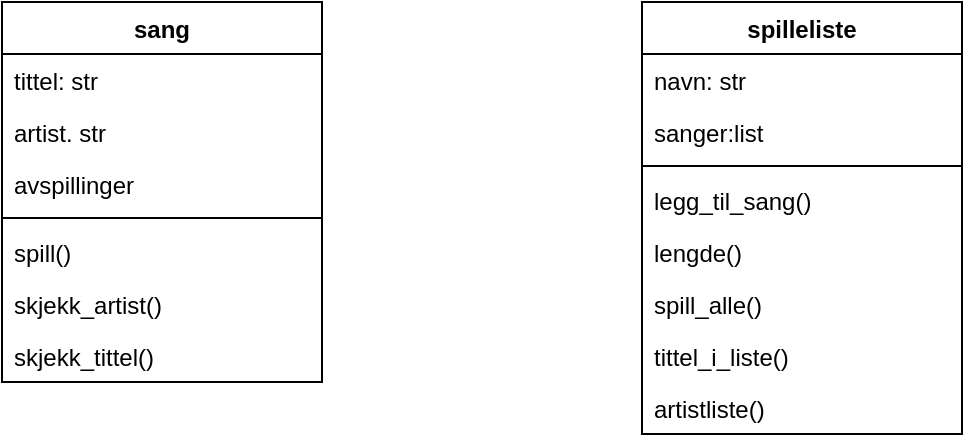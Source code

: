 <mxfile version="22.1.2" type="device">
  <diagram name="Page-1" id="HoIGlYMcJnXGueVGSy4g">
    <mxGraphModel dx="954" dy="617" grid="1" gridSize="10" guides="1" tooltips="1" connect="1" arrows="1" fold="1" page="1" pageScale="1" pageWidth="827" pageHeight="1169" math="0" shadow="0">
      <root>
        <mxCell id="0" />
        <mxCell id="1" parent="0" />
        <mxCell id="uhfhzgCKbOuD-7p1iuUP-1" value="sang" style="swimlane;fontStyle=1;align=center;verticalAlign=top;childLayout=stackLayout;horizontal=1;startSize=26;horizontalStack=0;resizeParent=1;resizeParentMax=0;resizeLast=0;collapsible=1;marginBottom=0;whiteSpace=wrap;html=1;" vertex="1" parent="1">
          <mxGeometry x="100" y="320" width="160" height="190" as="geometry" />
        </mxCell>
        <mxCell id="uhfhzgCKbOuD-7p1iuUP-2" value="tittel: str" style="text;strokeColor=none;fillColor=none;align=left;verticalAlign=top;spacingLeft=4;spacingRight=4;overflow=hidden;rotatable=0;points=[[0,0.5],[1,0.5]];portConstraint=eastwest;whiteSpace=wrap;html=1;" vertex="1" parent="uhfhzgCKbOuD-7p1iuUP-1">
          <mxGeometry y="26" width="160" height="26" as="geometry" />
        </mxCell>
        <mxCell id="uhfhzgCKbOuD-7p1iuUP-9" value="artist. str" style="text;strokeColor=none;fillColor=none;align=left;verticalAlign=top;spacingLeft=4;spacingRight=4;overflow=hidden;rotatable=0;points=[[0,0.5],[1,0.5]];portConstraint=eastwest;whiteSpace=wrap;html=1;" vertex="1" parent="uhfhzgCKbOuD-7p1iuUP-1">
          <mxGeometry y="52" width="160" height="26" as="geometry" />
        </mxCell>
        <mxCell id="uhfhzgCKbOuD-7p1iuUP-10" value="avspillinger" style="text;strokeColor=none;fillColor=none;align=left;verticalAlign=top;spacingLeft=4;spacingRight=4;overflow=hidden;rotatable=0;points=[[0,0.5],[1,0.5]];portConstraint=eastwest;whiteSpace=wrap;html=1;" vertex="1" parent="uhfhzgCKbOuD-7p1iuUP-1">
          <mxGeometry y="78" width="160" height="26" as="geometry" />
        </mxCell>
        <mxCell id="uhfhzgCKbOuD-7p1iuUP-3" value="" style="line;strokeWidth=1;fillColor=none;align=left;verticalAlign=middle;spacingTop=-1;spacingLeft=3;spacingRight=3;rotatable=0;labelPosition=right;points=[];portConstraint=eastwest;strokeColor=inherit;" vertex="1" parent="uhfhzgCKbOuD-7p1iuUP-1">
          <mxGeometry y="104" width="160" height="8" as="geometry" />
        </mxCell>
        <mxCell id="uhfhzgCKbOuD-7p1iuUP-4" value="spill()" style="text;strokeColor=none;fillColor=none;align=left;verticalAlign=top;spacingLeft=4;spacingRight=4;overflow=hidden;rotatable=0;points=[[0,0.5],[1,0.5]];portConstraint=eastwest;whiteSpace=wrap;html=1;" vertex="1" parent="uhfhzgCKbOuD-7p1iuUP-1">
          <mxGeometry y="112" width="160" height="26" as="geometry" />
        </mxCell>
        <mxCell id="uhfhzgCKbOuD-7p1iuUP-19" value="skjekk_artist()" style="text;strokeColor=none;fillColor=none;align=left;verticalAlign=top;spacingLeft=4;spacingRight=4;overflow=hidden;rotatable=0;points=[[0,0.5],[1,0.5]];portConstraint=eastwest;whiteSpace=wrap;html=1;" vertex="1" parent="uhfhzgCKbOuD-7p1iuUP-1">
          <mxGeometry y="138" width="160" height="26" as="geometry" />
        </mxCell>
        <mxCell id="uhfhzgCKbOuD-7p1iuUP-13" value="skjekk_tittel()" style="text;strokeColor=none;fillColor=none;align=left;verticalAlign=top;spacingLeft=4;spacingRight=4;overflow=hidden;rotatable=0;points=[[0,0.5],[1,0.5]];portConstraint=eastwest;whiteSpace=wrap;html=1;" vertex="1" parent="uhfhzgCKbOuD-7p1iuUP-1">
          <mxGeometry y="164" width="160" height="26" as="geometry" />
        </mxCell>
        <mxCell id="uhfhzgCKbOuD-7p1iuUP-5" value="spilleliste" style="swimlane;fontStyle=1;align=center;verticalAlign=top;childLayout=stackLayout;horizontal=1;startSize=26;horizontalStack=0;resizeParent=1;resizeParentMax=0;resizeLast=0;collapsible=1;marginBottom=0;whiteSpace=wrap;html=1;" vertex="1" parent="1">
          <mxGeometry x="420" y="320" width="160" height="216" as="geometry" />
        </mxCell>
        <mxCell id="uhfhzgCKbOuD-7p1iuUP-6" value="navn: str" style="text;strokeColor=none;fillColor=none;align=left;verticalAlign=top;spacingLeft=4;spacingRight=4;overflow=hidden;rotatable=0;points=[[0,0.5],[1,0.5]];portConstraint=eastwest;whiteSpace=wrap;html=1;" vertex="1" parent="uhfhzgCKbOuD-7p1iuUP-5">
          <mxGeometry y="26" width="160" height="26" as="geometry" />
        </mxCell>
        <mxCell id="uhfhzgCKbOuD-7p1iuUP-14" value="sanger:list" style="text;strokeColor=none;fillColor=none;align=left;verticalAlign=top;spacingLeft=4;spacingRight=4;overflow=hidden;rotatable=0;points=[[0,0.5],[1,0.5]];portConstraint=eastwest;whiteSpace=wrap;html=1;" vertex="1" parent="uhfhzgCKbOuD-7p1iuUP-5">
          <mxGeometry y="52" width="160" height="26" as="geometry" />
        </mxCell>
        <mxCell id="uhfhzgCKbOuD-7p1iuUP-7" value="" style="line;strokeWidth=1;fillColor=none;align=left;verticalAlign=middle;spacingTop=-1;spacingLeft=3;spacingRight=3;rotatable=0;labelPosition=right;points=[];portConstraint=eastwest;strokeColor=inherit;" vertex="1" parent="uhfhzgCKbOuD-7p1iuUP-5">
          <mxGeometry y="78" width="160" height="8" as="geometry" />
        </mxCell>
        <mxCell id="uhfhzgCKbOuD-7p1iuUP-8" value="legg_til_sang()" style="text;strokeColor=none;fillColor=none;align=left;verticalAlign=top;spacingLeft=4;spacingRight=4;overflow=hidden;rotatable=0;points=[[0,0.5],[1,0.5]];portConstraint=eastwest;whiteSpace=wrap;html=1;" vertex="1" parent="uhfhzgCKbOuD-7p1iuUP-5">
          <mxGeometry y="86" width="160" height="26" as="geometry" />
        </mxCell>
        <mxCell id="uhfhzgCKbOuD-7p1iuUP-15" value="lengde()" style="text;strokeColor=none;fillColor=none;align=left;verticalAlign=top;spacingLeft=4;spacingRight=4;overflow=hidden;rotatable=0;points=[[0,0.5],[1,0.5]];portConstraint=eastwest;whiteSpace=wrap;html=1;" vertex="1" parent="uhfhzgCKbOuD-7p1iuUP-5">
          <mxGeometry y="112" width="160" height="26" as="geometry" />
        </mxCell>
        <mxCell id="uhfhzgCKbOuD-7p1iuUP-16" value="spill_alle()" style="text;strokeColor=none;fillColor=none;align=left;verticalAlign=top;spacingLeft=4;spacingRight=4;overflow=hidden;rotatable=0;points=[[0,0.5],[1,0.5]];portConstraint=eastwest;whiteSpace=wrap;html=1;" vertex="1" parent="uhfhzgCKbOuD-7p1iuUP-5">
          <mxGeometry y="138" width="160" height="26" as="geometry" />
        </mxCell>
        <mxCell id="uhfhzgCKbOuD-7p1iuUP-17" value="tittel_i_liste()" style="text;strokeColor=none;fillColor=none;align=left;verticalAlign=top;spacingLeft=4;spacingRight=4;overflow=hidden;rotatable=0;points=[[0,0.5],[1,0.5]];portConstraint=eastwest;whiteSpace=wrap;html=1;" vertex="1" parent="uhfhzgCKbOuD-7p1iuUP-5">
          <mxGeometry y="164" width="160" height="26" as="geometry" />
        </mxCell>
        <mxCell id="uhfhzgCKbOuD-7p1iuUP-18" value="artistliste()" style="text;strokeColor=none;fillColor=none;align=left;verticalAlign=top;spacingLeft=4;spacingRight=4;overflow=hidden;rotatable=0;points=[[0,0.5],[1,0.5]];portConstraint=eastwest;whiteSpace=wrap;html=1;" vertex="1" parent="uhfhzgCKbOuD-7p1iuUP-5">
          <mxGeometry y="190" width="160" height="26" as="geometry" />
        </mxCell>
      </root>
    </mxGraphModel>
  </diagram>
</mxfile>
